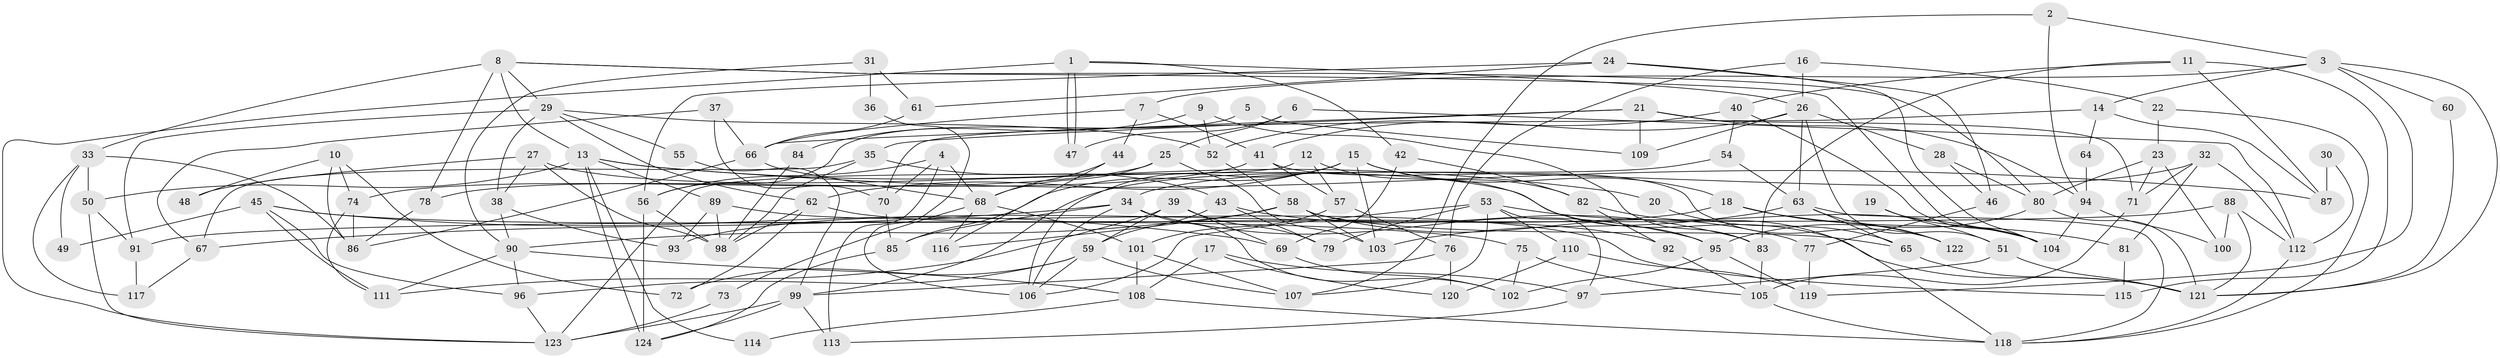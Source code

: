 // Generated by graph-tools (version 1.1) at 2025/50/03/09/25 04:50:53]
// undirected, 124 vertices, 248 edges
graph export_dot {
graph [start="1"]
  node [color=gray90,style=filled];
  1;
  2;
  3;
  4;
  5;
  6;
  7;
  8;
  9;
  10;
  11;
  12;
  13;
  14;
  15;
  16;
  17;
  18;
  19;
  20;
  21;
  22;
  23;
  24;
  25;
  26;
  27;
  28;
  29;
  30;
  31;
  32;
  33;
  34;
  35;
  36;
  37;
  38;
  39;
  40;
  41;
  42;
  43;
  44;
  45;
  46;
  47;
  48;
  49;
  50;
  51;
  52;
  53;
  54;
  55;
  56;
  57;
  58;
  59;
  60;
  61;
  62;
  63;
  64;
  65;
  66;
  67;
  68;
  69;
  70;
  71;
  72;
  73;
  74;
  75;
  76;
  77;
  78;
  79;
  80;
  81;
  82;
  83;
  84;
  85;
  86;
  87;
  88;
  89;
  90;
  91;
  92;
  93;
  94;
  95;
  96;
  97;
  98;
  99;
  100;
  101;
  102;
  103;
  104;
  105;
  106;
  107;
  108;
  109;
  110;
  111;
  112;
  113;
  114;
  115;
  116;
  117;
  118;
  119;
  120;
  121;
  122;
  123;
  124;
  1 -- 26;
  1 -- 47;
  1 -- 47;
  1 -- 42;
  1 -- 123;
  2 -- 3;
  2 -- 107;
  2 -- 94;
  3 -- 121;
  3 -- 7;
  3 -- 14;
  3 -- 60;
  3 -- 119;
  4 -- 70;
  4 -- 56;
  4 -- 68;
  4 -- 113;
  5 -- 56;
  5 -- 109;
  6 -- 25;
  6 -- 112;
  6 -- 47;
  7 -- 66;
  7 -- 44;
  7 -- 41;
  8 -- 13;
  8 -- 33;
  8 -- 29;
  8 -- 78;
  8 -- 80;
  8 -- 104;
  9 -- 52;
  9 -- 83;
  9 -- 84;
  10 -- 74;
  10 -- 86;
  10 -- 48;
  10 -- 72;
  11 -- 40;
  11 -- 83;
  11 -- 87;
  11 -- 115;
  12 -- 57;
  12 -- 95;
  12 -- 123;
  13 -- 87;
  13 -- 50;
  13 -- 20;
  13 -- 89;
  13 -- 114;
  13 -- 124;
  14 -- 70;
  14 -- 64;
  14 -- 87;
  15 -- 106;
  15 -- 82;
  15 -- 18;
  15 -- 62;
  15 -- 85;
  15 -- 103;
  16 -- 26;
  16 -- 22;
  16 -- 76;
  17 -- 97;
  17 -- 108;
  17 -- 120;
  18 -- 81;
  18 -- 93;
  18 -- 122;
  19 -- 104;
  19 -- 51;
  20 -- 65;
  21 -- 94;
  21 -- 35;
  21 -- 66;
  21 -- 71;
  21 -- 109;
  22 -- 118;
  22 -- 23;
  23 -- 80;
  23 -- 100;
  23 -- 71;
  24 -- 104;
  24 -- 56;
  24 -- 46;
  24 -- 61;
  25 -- 103;
  25 -- 68;
  25 -- 74;
  26 -- 51;
  26 -- 41;
  26 -- 28;
  26 -- 63;
  26 -- 109;
  27 -- 38;
  27 -- 121;
  27 -- 48;
  27 -- 98;
  28 -- 46;
  28 -- 80;
  29 -- 38;
  29 -- 52;
  29 -- 55;
  29 -- 62;
  29 -- 91;
  30 -- 112;
  30 -- 87;
  31 -- 61;
  31 -- 90;
  31 -- 36;
  32 -- 34;
  32 -- 71;
  32 -- 81;
  32 -- 112;
  33 -- 86;
  33 -- 50;
  33 -- 49;
  33 -- 117;
  34 -- 106;
  34 -- 95;
  34 -- 67;
  34 -- 85;
  34 -- 102;
  35 -- 98;
  35 -- 43;
  35 -- 67;
  36 -- 106;
  37 -- 66;
  37 -- 67;
  37 -- 70;
  38 -- 90;
  38 -- 93;
  39 -- 111;
  39 -- 59;
  39 -- 69;
  39 -- 79;
  40 -- 52;
  40 -- 54;
  40 -- 104;
  41 -- 122;
  41 -- 57;
  41 -- 78;
  42 -- 69;
  42 -- 82;
  43 -- 59;
  43 -- 79;
  43 -- 83;
  44 -- 116;
  44 -- 68;
  45 -- 96;
  45 -- 75;
  45 -- 49;
  45 -- 69;
  45 -- 111;
  46 -- 77;
  50 -- 91;
  50 -- 123;
  51 -- 97;
  51 -- 121;
  52 -- 58;
  53 -- 110;
  53 -- 104;
  53 -- 79;
  53 -- 97;
  53 -- 106;
  53 -- 107;
  54 -- 99;
  54 -- 63;
  55 -- 99;
  56 -- 124;
  56 -- 98;
  57 -- 76;
  57 -- 101;
  58 -- 103;
  58 -- 90;
  58 -- 65;
  58 -- 77;
  58 -- 116;
  59 -- 72;
  59 -- 107;
  59 -- 96;
  59 -- 106;
  60 -- 121;
  61 -- 66;
  62 -- 72;
  62 -- 92;
  62 -- 98;
  63 -- 118;
  63 -- 65;
  63 -- 103;
  63 -- 122;
  64 -- 94;
  65 -- 121;
  66 -- 86;
  66 -- 68;
  67 -- 117;
  68 -- 73;
  68 -- 101;
  68 -- 116;
  69 -- 102;
  70 -- 85;
  71 -- 105;
  73 -- 123;
  74 -- 111;
  74 -- 86;
  75 -- 105;
  75 -- 102;
  76 -- 99;
  76 -- 120;
  77 -- 119;
  78 -- 86;
  80 -- 95;
  80 -- 121;
  81 -- 115;
  82 -- 92;
  82 -- 118;
  83 -- 105;
  84 -- 98;
  85 -- 124;
  88 -- 91;
  88 -- 121;
  88 -- 100;
  88 -- 112;
  89 -- 98;
  89 -- 93;
  89 -- 115;
  90 -- 96;
  90 -- 108;
  90 -- 111;
  91 -- 117;
  92 -- 105;
  94 -- 104;
  94 -- 100;
  95 -- 102;
  95 -- 119;
  96 -- 123;
  97 -- 113;
  99 -- 124;
  99 -- 123;
  99 -- 113;
  101 -- 107;
  101 -- 108;
  105 -- 118;
  108 -- 118;
  108 -- 114;
  110 -- 120;
  110 -- 119;
  112 -- 118;
}
